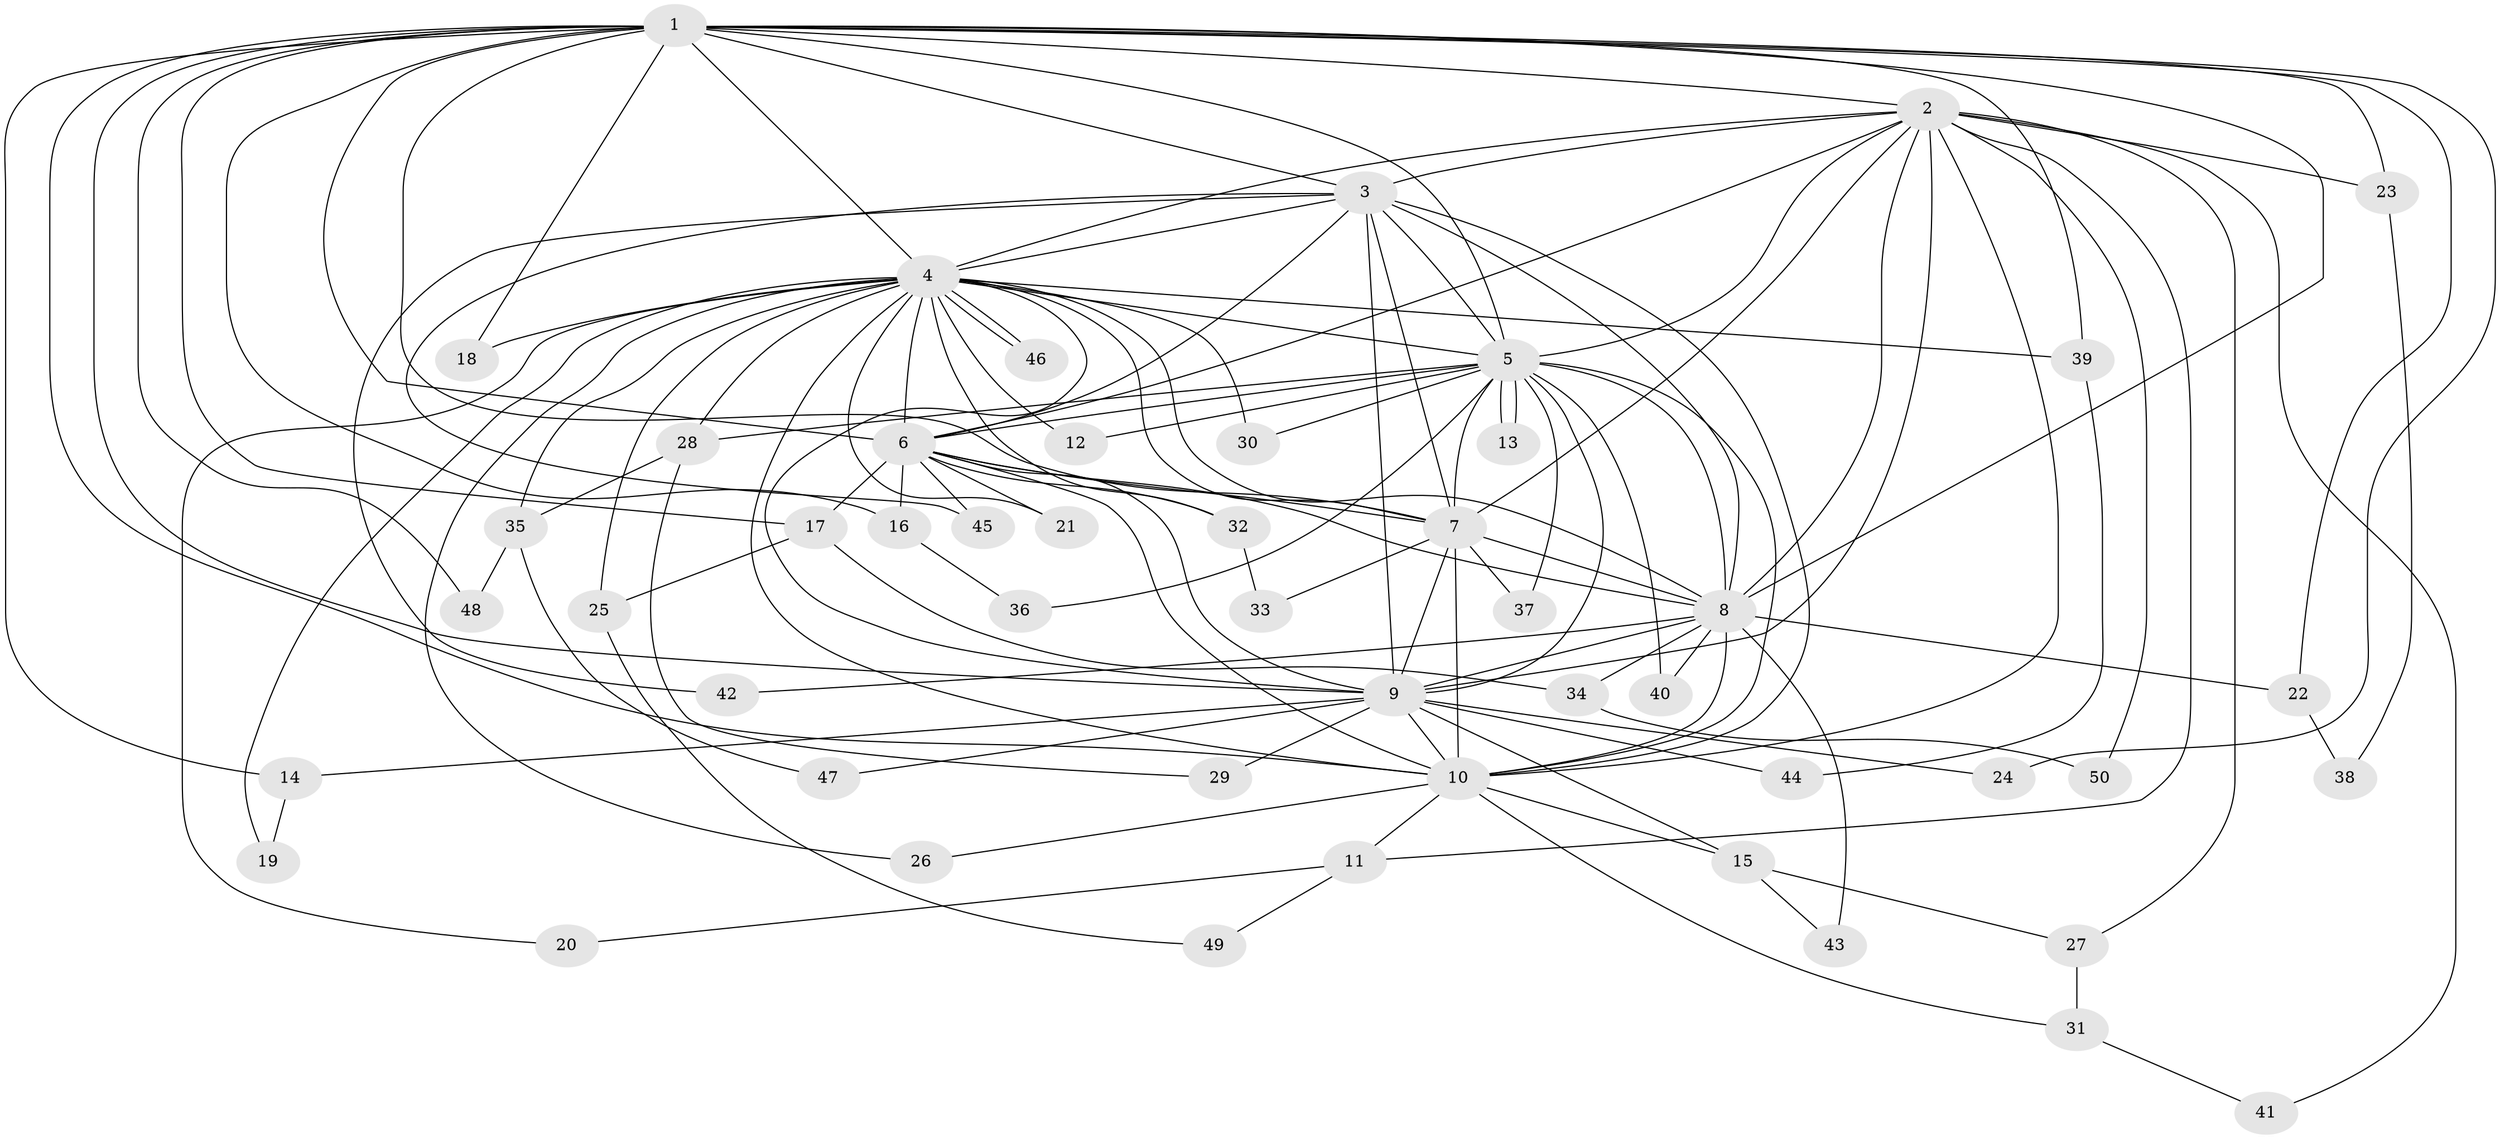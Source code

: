 // coarse degree distribution, {12: 0.04, 11: 0.04, 10: 0.04, 16: 0.04, 14: 0.04, 9: 0.08, 4: 0.12, 1: 0.04, 3: 0.16, 5: 0.08, 2: 0.32}
// Generated by graph-tools (version 1.1) at 2025/17/03/04/25 18:17:41]
// undirected, 50 vertices, 125 edges
graph export_dot {
graph [start="1"]
  node [color=gray90,style=filled];
  1;
  2;
  3;
  4;
  5;
  6;
  7;
  8;
  9;
  10;
  11;
  12;
  13;
  14;
  15;
  16;
  17;
  18;
  19;
  20;
  21;
  22;
  23;
  24;
  25;
  26;
  27;
  28;
  29;
  30;
  31;
  32;
  33;
  34;
  35;
  36;
  37;
  38;
  39;
  40;
  41;
  42;
  43;
  44;
  45;
  46;
  47;
  48;
  49;
  50;
  1 -- 2;
  1 -- 3;
  1 -- 4;
  1 -- 5;
  1 -- 6;
  1 -- 7;
  1 -- 8;
  1 -- 9;
  1 -- 10;
  1 -- 14;
  1 -- 16;
  1 -- 17;
  1 -- 18;
  1 -- 22;
  1 -- 23;
  1 -- 24;
  1 -- 39;
  1 -- 48;
  2 -- 3;
  2 -- 4;
  2 -- 5;
  2 -- 6;
  2 -- 7;
  2 -- 8;
  2 -- 9;
  2 -- 10;
  2 -- 11;
  2 -- 23;
  2 -- 27;
  2 -- 41;
  2 -- 50;
  3 -- 4;
  3 -- 5;
  3 -- 6;
  3 -- 7;
  3 -- 8;
  3 -- 9;
  3 -- 10;
  3 -- 42;
  3 -- 45;
  4 -- 5;
  4 -- 6;
  4 -- 7;
  4 -- 8;
  4 -- 9;
  4 -- 10;
  4 -- 12;
  4 -- 18;
  4 -- 19;
  4 -- 20;
  4 -- 21;
  4 -- 25;
  4 -- 26;
  4 -- 28;
  4 -- 30;
  4 -- 32;
  4 -- 35;
  4 -- 39;
  4 -- 46;
  4 -- 46;
  5 -- 6;
  5 -- 7;
  5 -- 8;
  5 -- 9;
  5 -- 10;
  5 -- 12;
  5 -- 13;
  5 -- 13;
  5 -- 28;
  5 -- 30;
  5 -- 36;
  5 -- 37;
  5 -- 40;
  6 -- 7;
  6 -- 8;
  6 -- 9;
  6 -- 10;
  6 -- 16;
  6 -- 17;
  6 -- 21;
  6 -- 32;
  6 -- 45;
  7 -- 8;
  7 -- 9;
  7 -- 10;
  7 -- 33;
  7 -- 37;
  8 -- 9;
  8 -- 10;
  8 -- 22;
  8 -- 34;
  8 -- 40;
  8 -- 42;
  8 -- 43;
  9 -- 10;
  9 -- 14;
  9 -- 15;
  9 -- 24;
  9 -- 29;
  9 -- 44;
  9 -- 47;
  10 -- 11;
  10 -- 15;
  10 -- 26;
  10 -- 31;
  11 -- 20;
  11 -- 49;
  14 -- 19;
  15 -- 27;
  15 -- 43;
  16 -- 36;
  17 -- 25;
  17 -- 34;
  22 -- 38;
  23 -- 38;
  25 -- 49;
  27 -- 31;
  28 -- 29;
  28 -- 35;
  31 -- 41;
  32 -- 33;
  34 -- 50;
  35 -- 47;
  35 -- 48;
  39 -- 44;
}
